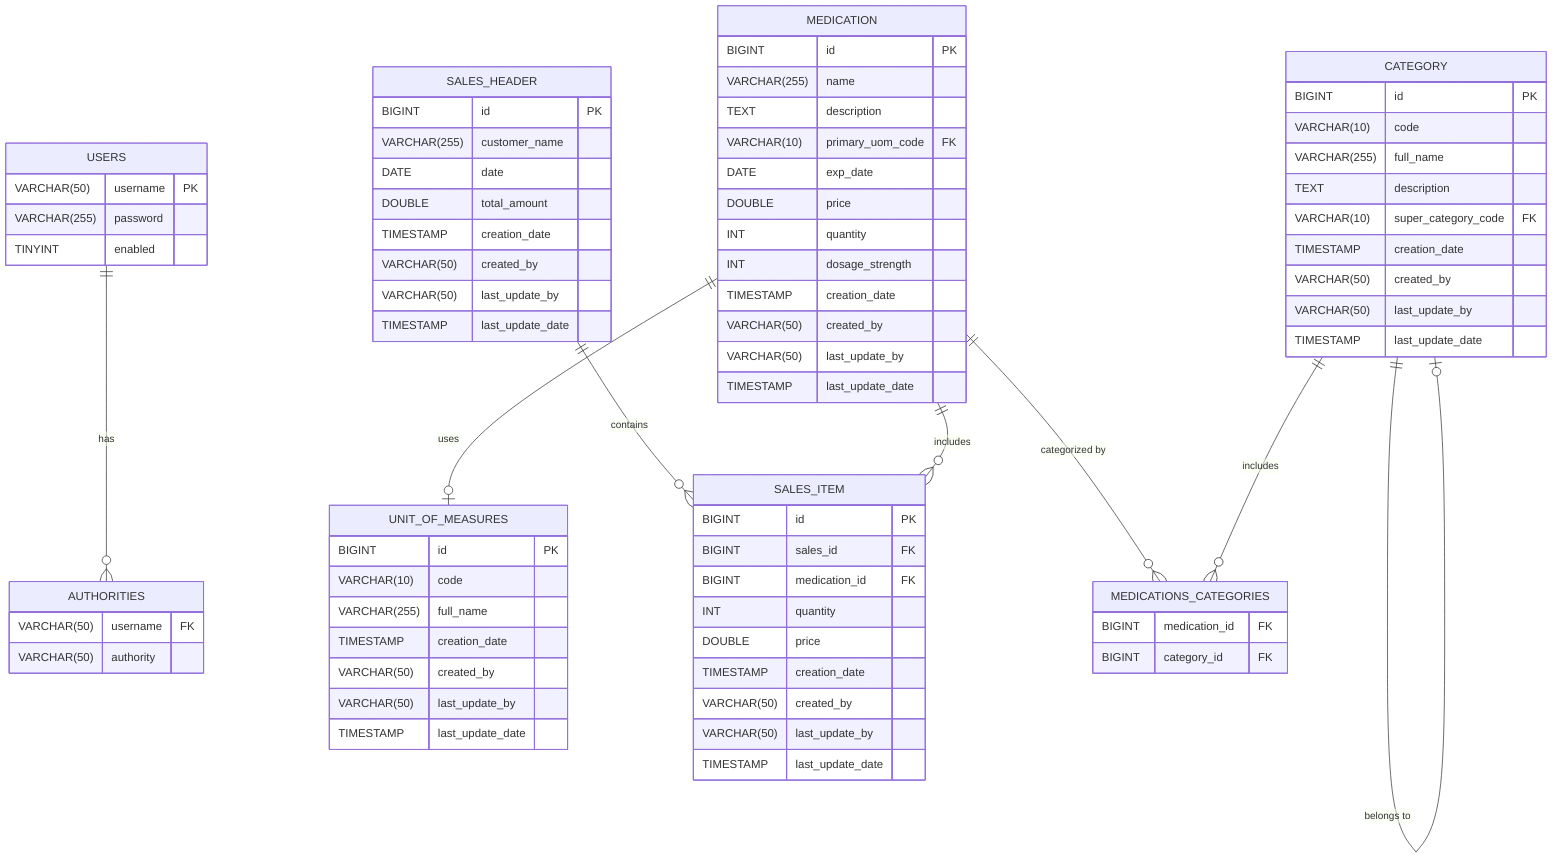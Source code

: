 erDiagram
    USERS {
        VARCHAR(50) username PK
        VARCHAR(255) password
        TINYINT enabled
    }

AUTHORITIES {
VARCHAR(50) username FK
VARCHAR(50) authority
}

UNIT_OF_MEASURES {
BIGINT id PK
VARCHAR(10) code
VARCHAR(255) full_name
TIMESTAMP creation_date
VARCHAR(50) created_by
VARCHAR(50) last_update_by
TIMESTAMP last_update_date
}

CATEGORY {
BIGINT id PK
VARCHAR(10) code
VARCHAR(255) full_name
TEXT description
VARCHAR(10) super_category_code FK
TIMESTAMP creation_date
VARCHAR(50) created_by
VARCHAR(50) last_update_by
TIMESTAMP last_update_date
}

MEDICATION {
BIGINT id PK
VARCHAR(255) name
TEXT description
VARCHAR(10) primary_uom_code FK
DATE exp_date
DOUBLE price
INT quantity
INT dosage_strength
TIMESTAMP creation_date
VARCHAR(50) created_by
VARCHAR(50) last_update_by
TIMESTAMP last_update_date
}

SALES_HEADER {
BIGINT id PK
VARCHAR(255) customer_name
DATE date
DOUBLE total_amount
TIMESTAMP creation_date
VARCHAR(50) created_by
VARCHAR(50) last_update_by
TIMESTAMP last_update_date
}

SALES_ITEM {
BIGINT id PK
BIGINT sales_id FK
BIGINT medication_id FK
INT quantity
DOUBLE price
TIMESTAMP creation_date
VARCHAR(50) created_by
VARCHAR(50) last_update_by
TIMESTAMP last_update_date
    }

MEDICATIONS_CATEGORIES {
BIGINT medication_id FK
BIGINT category_id FK
}

USERS ||--o{ AUTHORITIES : "has"
SALES_HEADER ||--o{ SALES_ITEM : "contains"
MEDICATION ||--o{ SALES_ITEM : "includes"
MEDICATION ||--o| UNIT_OF_MEASURES : "uses"
CATEGORY ||--o| CATEGORY : "belongs to"
MEDICATION ||--o{ MEDICATIONS_CATEGORIES : "categorized by"
CATEGORY ||--o{ MEDICATIONS_CATEGORIES : "includes"